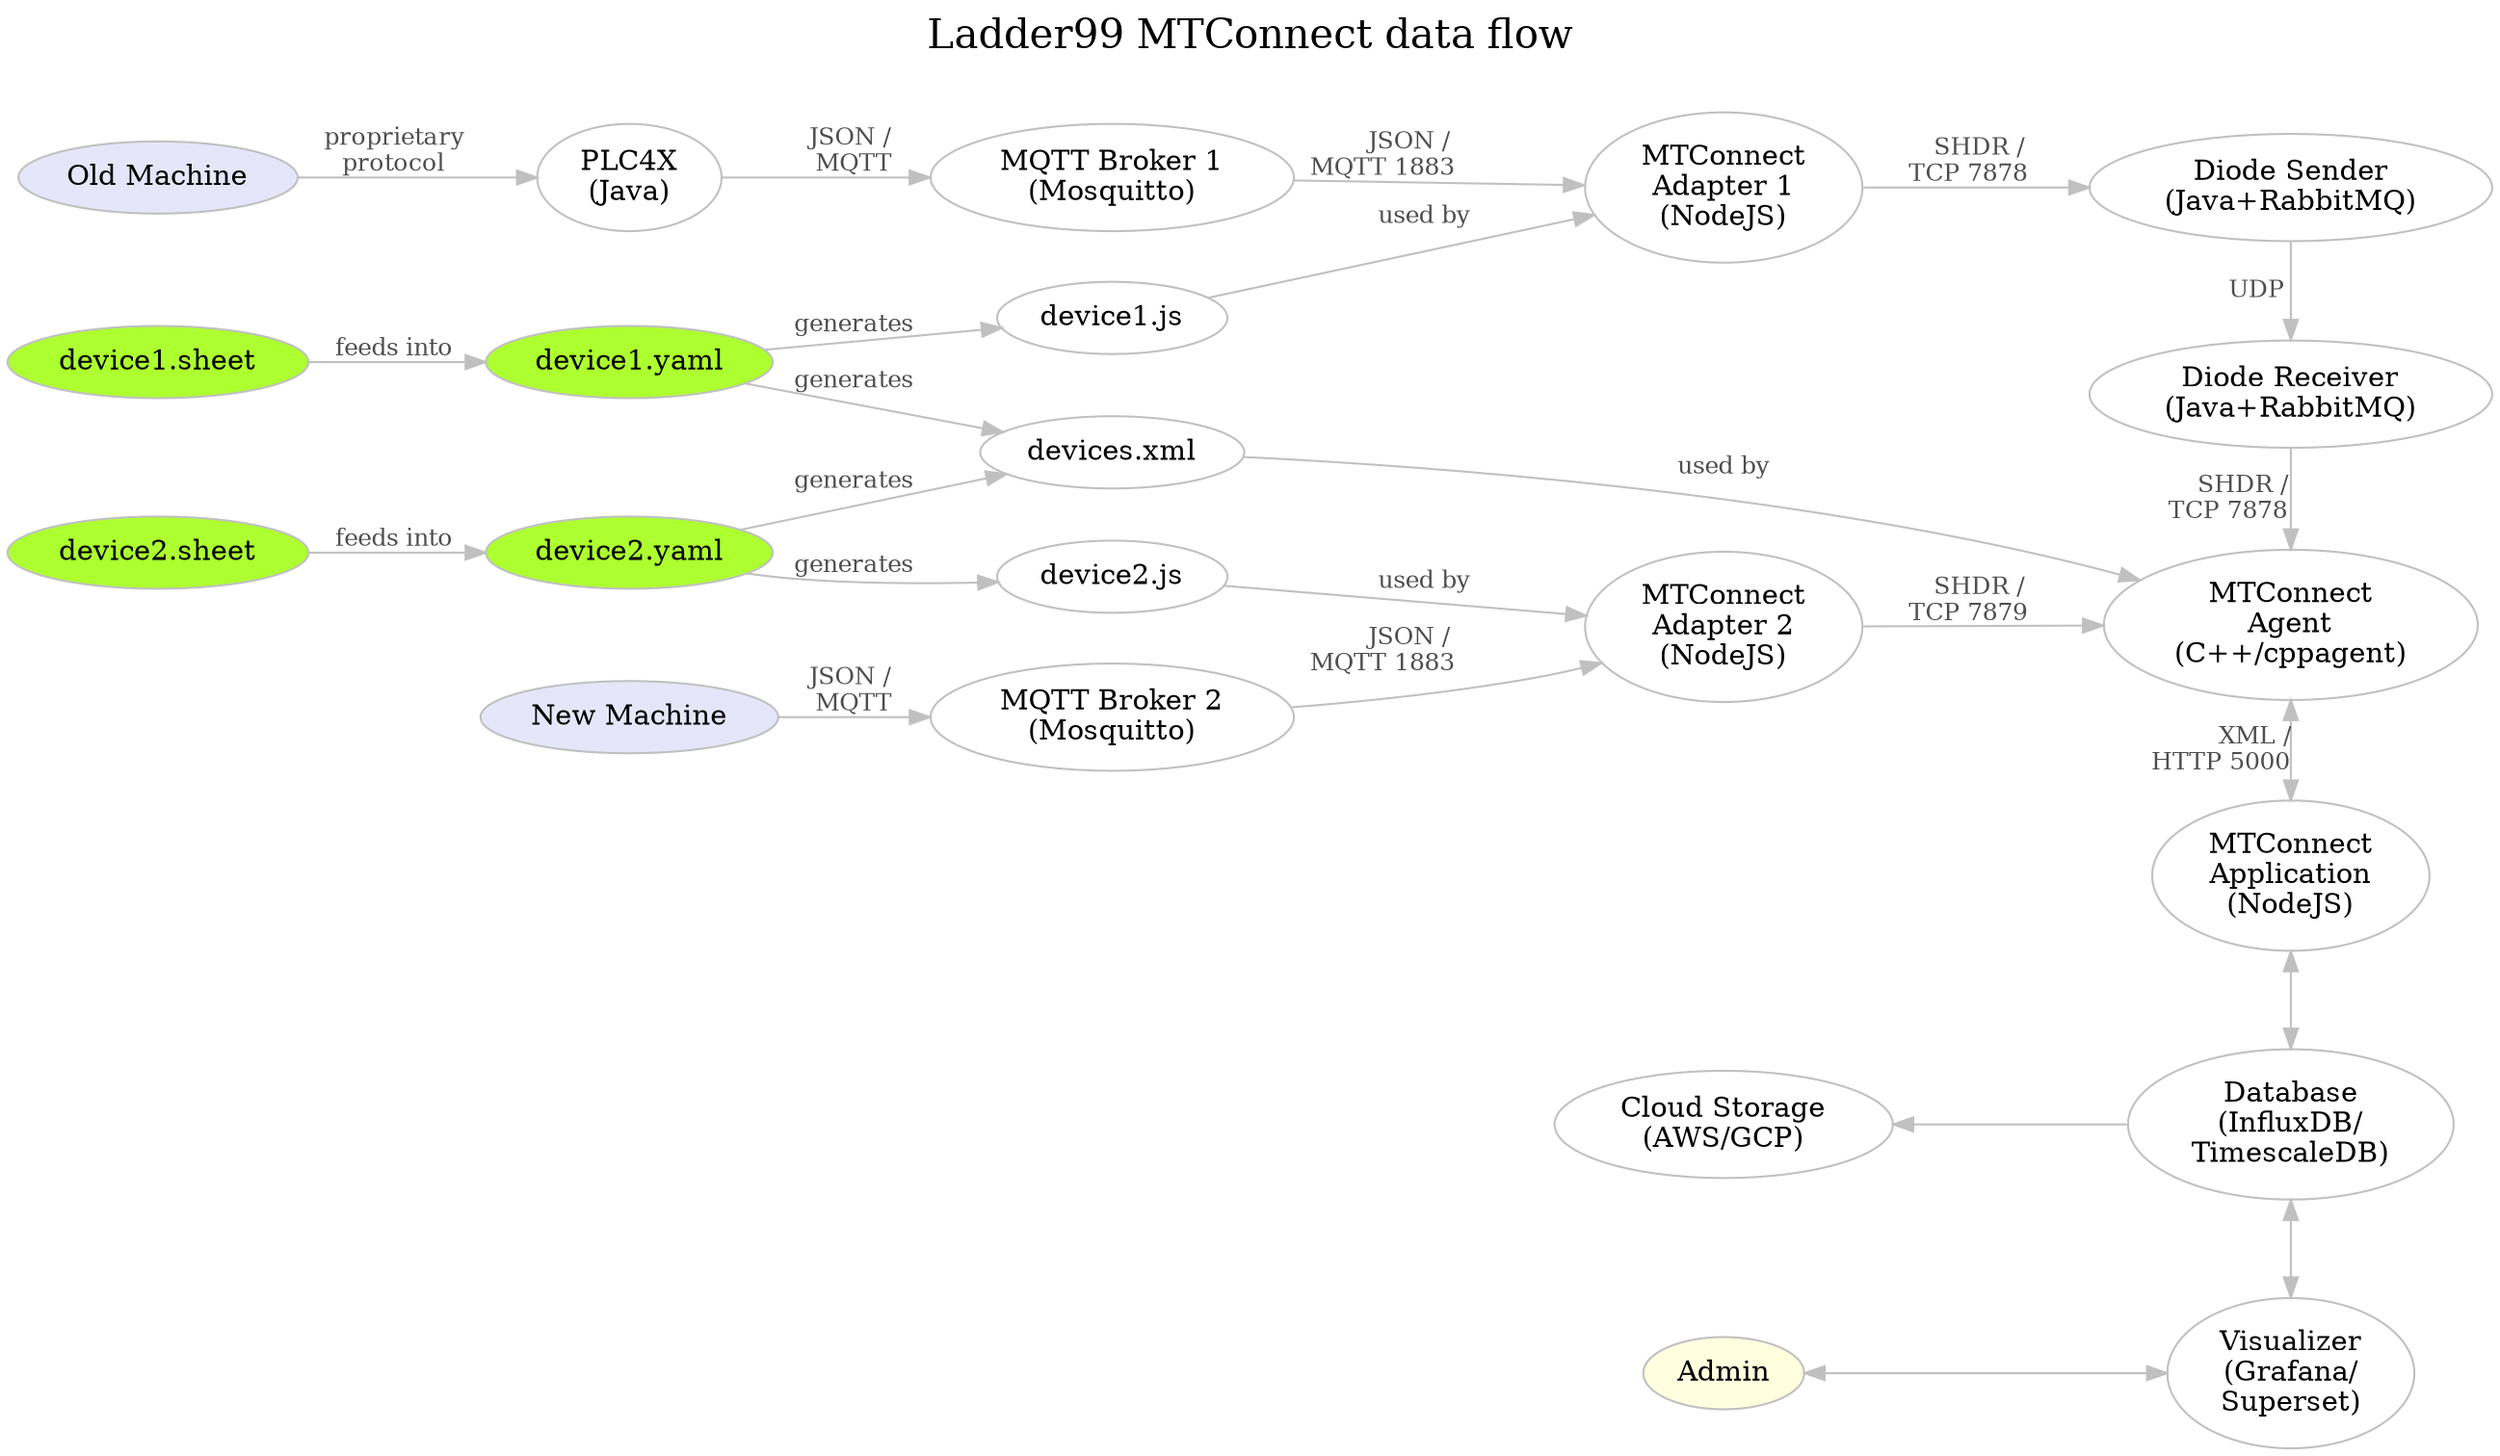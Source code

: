 digraph "ladder99-adapter" {

  // styles
  graph [ label="Ladder99 MTConnect data flow\n "; color=lightgray; ];
  graph [ fontsize=20 ];
  graph [ labelloc=t ];
  graph [ ranksep=0.2 ];
  graph [ nodesep=0.35 ];
  graph [ rankdir=LR; ] // left-to-right
  node [ color=gray; fillcolor=white; style=filled ];
  edge [ color=gray ];
  edge [ fontsize=12; fontcolor=gray30; ];

  // nodes
  OldMachine [ fillcolor=lavender; label="Old Machine" ];
  NewMachine [ fillcolor=lavender; label="New Machine" ];
  PLC4X [ label="PLC4X\n(Java)" ];
  Broker1 [ label="MQTT Broker 1\n(Mosquitto)" ];
  Broker2 [ label="MQTT Broker 2\n(Mosquitto)" ];
  Adapter1 [ label="MTConnect\nAdapter 1\n(NodeJS)" ];
  Adapter2 [ label="MTConnect\nAdapter 2\n(NodeJS)" ];
  Device1Sheet [ fillcolor=greenyellow; label="device1.sheet" ];
  Device1Yaml [ fillcolor=greenyellow; label="device1.yaml" ];
  Device1Js [ label="device1.js" ];
  Device2Sheet [ fillcolor=greenyellow; label="device2.sheet" ];
  Device2Yaml [ fillcolor=greenyellow; label="device2.yaml" ];
  Device2Js [ label="device2.js" ];
  DiodeSender [ label="Diode Sender\n(Java+RabbitMQ)" ];
  DiodeReceiver [ label="Diode Receiver\n(Java+RabbitMQ)" ];
  Agent [ label="MTConnect\nAgent\n(C++/cppagent)" ];
  DevicesXml [ label="devices.xml" ];
  Application [ label="MTConnect\nApplication\n(NodeJS)" ];
  Database [ label="Database\n(InfluxDB/\nTimescaleDB)" ];
  Visualizer [ label="Visualizer\n(Grafana/\nSuperset)" ];
  Cloud [ label="Cloud Storage\n(AWS/GCP)" ];
  Admin [ fillcolor=lightyellow ];
  // LOI [ label="LOI\n(SvelteJS)" ];
  // Operator [ fillcolor=lightyellow ];

  // edges
  OldMachine -> PLC4X [ label="proprietary\nprotocol" ];
  PLC4X -> Broker1 [ label="JSON / \nMQTT" ];
  NewMachine -> Broker2 [ label="JSON / \nMQTT" ];
  Broker1 -> Adapter1 [ label="JSON /    \nMQTT 1883           " ];
  Broker2 -> Adapter2 [ label="JSON /    \nMQTT 1883           " ];
  Adapter1 -> DiodeSender [ label="SHDR /   \nTCP 7878      " ];
  Adapter2 -> Agent [ label="SHDR /   \nTCP 7879      " ];
  Device1Sheet -> Device1Yaml [ label="feeds into" ];
  Device1Yaml -> Device1Js [ label="generates" ];
  Device1Js -> Adapter1 [ label="used by" ];
  Device2Sheet -> Device2Yaml [ label="feeds into" ];
  Device2Yaml -> Device2Js [ label="generates" ];
  Device2Js -> Adapter2 [ label="used by" ];
  Device1Yaml -> DevicesXml [ label="generates" ];
  Device2Yaml -> DevicesXml [ label="generates" ];
  DiodeSender -> DiodeReceiver [ label="UDP    " ];
  DiodeReceiver -> Agent [ label="SHDR /    \nTCP 7878        " ];
  // Adapter -> Agent [ label="SHDR/\nTCP 7878" ];
  Agent -> Application [ dir=both; label="XML / \nHTTP 5000          " ];
  DevicesXml -> Agent [ label="used by" ];
  Application -> Database [ dir=both ];
  Database -> Visualizer [ dir=both ];
  Database -> Cloud;
  Visualizer -> Admin [ dir=both ];
  // Application -> LOI;
  // LOI -> Operator;

  // rank
  // { rank=same; OldMachine NewMachine };
  // { rank=same; Broker1 Broker2 Device1Yaml };
  // { rank=same; Device1Yaml DevicesXml };
  // { rank=same; PLC4X Broker Adapter DiodeSender DiodeReceiver Agent Application Database Visualizer };
  // { rank=same; Adapter1 Adapter2 DevicesXml };
  // { rank=same; DiodeSender DiodeReceiver Agent Application Database Visualizer };
  { rank=same; DiodeSender DiodeReceiver Agent Application Database Visualizer };
  { rank=same; Adapter1 Adapter2 Cloud Admin };
}
